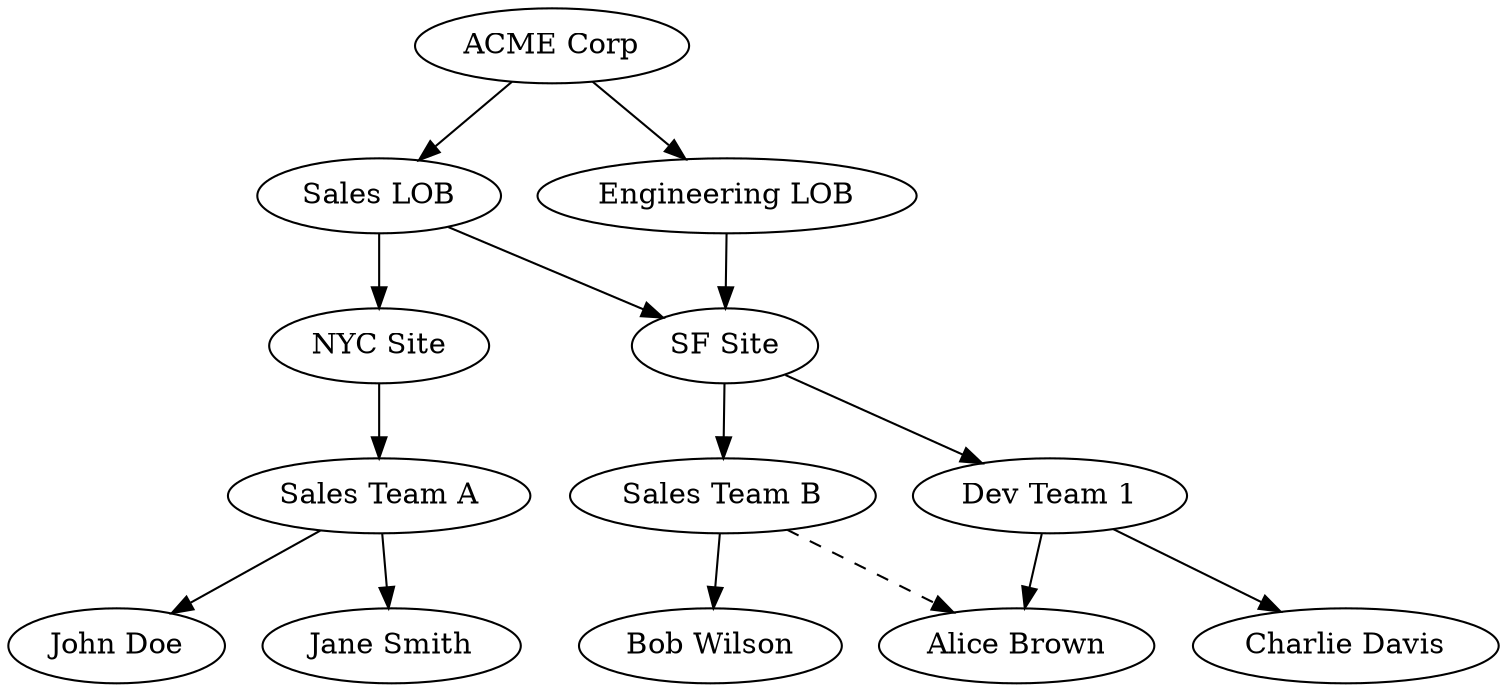 digraph OrgHierarchy {
    // Organization level (highest)
    "ACME Corp" [type="organization", level="4"];
    
    // Line of Business level
    "Sales LOB" [type="lob", level="3"];
    "Engineering LOB" [type="lob", level="3"];
    
    // Site level
    "NYC Site" [type="site", level="2"];
    "SF Site" [type="site", level="2"];
    
    // Team level
    "Sales Team A" [type="team", level="1"];
    "Sales Team B" [type="team", level="1"];
    "Dev Team 1" [type="team", level="1"];
    
    // User level (ground)
    "John Doe" [type="user", level="0"];
    "Jane Smith" [type="user", level="0"];
    "Bob Wilson" [type="user", level="0"];
    "Alice Brown" [type="user", level="0"];
    "Charlie Davis" [type="user", level="0"];
    
    // Relationships
    "ACME Corp" -> "Sales LOB";
    "ACME Corp" -> "Engineering LOB";
    
    "Sales LOB" -> "NYC Site";
    "Sales LOB" -> "SF Site";
    "Engineering LOB" -> "SF Site";
    
    "NYC Site" -> "Sales Team A";
    "SF Site" -> "Sales Team B";
    "SF Site" -> "Dev Team 1";
    
    "Sales Team A" -> "John Doe";
    "Sales Team A" -> "Jane Smith";
    "Sales Team B" -> "Bob Wilson";
    "Dev Team 1" -> "Alice Brown";
    "Dev Team 1" -> "Charlie Davis";
    
    // Cross-functional relationship (user in multiple teams)
    "Sales Team B" -> "Alice Brown" [style="dashed"];
}